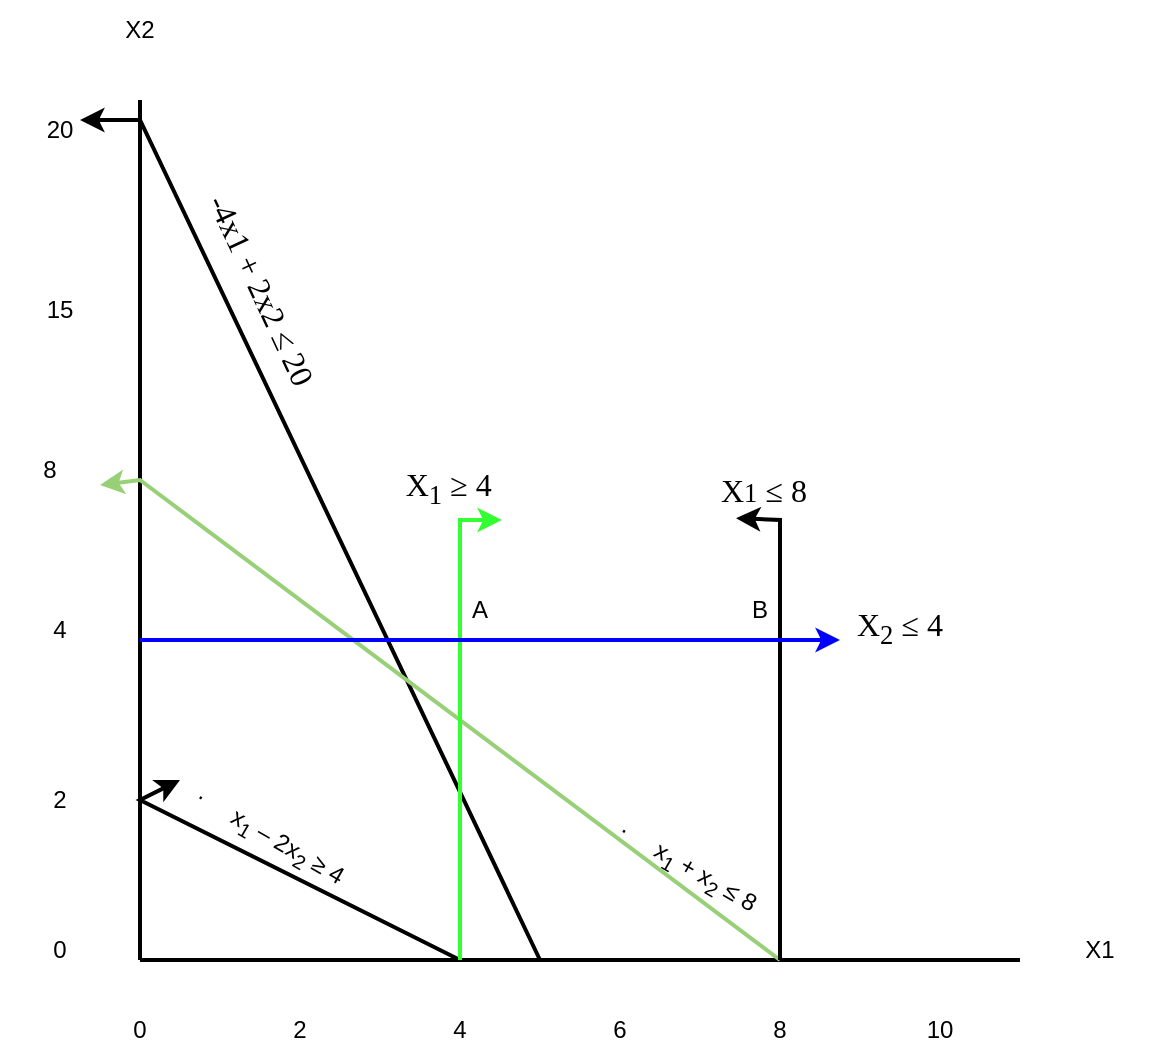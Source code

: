 <mxfile version="20.5.3" type="device"><diagram id="Bf26hZSccuyNvzjajWOT" name="Halaman-1"><mxGraphModel dx="782" dy="371" grid="1" gridSize="10" guides="1" tooltips="1" connect="1" arrows="1" fold="1" page="1" pageScale="1" pageWidth="827" pageHeight="1169" math="0" shadow="0"><root><mxCell id="0"/><mxCell id="1" parent="0"/><mxCell id="Z0LIA_lURRTpARJUEZRP-1" value="" style="endArrow=none;html=1;rounded=0;strokeWidth=2;" parent="1" edge="1"><mxGeometry width="50" height="50" relative="1" as="geometry"><mxPoint x="160" y="680" as="sourcePoint"/><mxPoint x="160" y="250" as="targetPoint"/></mxGeometry></mxCell><mxCell id="Z0LIA_lURRTpARJUEZRP-2" value="" style="endArrow=none;html=1;rounded=0;strokeWidth=2;" parent="1" edge="1"><mxGeometry width="50" height="50" relative="1" as="geometry"><mxPoint x="160" y="680" as="sourcePoint"/><mxPoint x="600" y="680" as="targetPoint"/></mxGeometry></mxCell><mxCell id="Z0LIA_lURRTpARJUEZRP-3" value="15" style="text;html=1;strokeColor=none;fillColor=none;align=center;verticalAlign=middle;whiteSpace=wrap;rounded=0;" parent="1" vertex="1"><mxGeometry x="90" y="340" width="60" height="30" as="geometry"/></mxCell><mxCell id="Z0LIA_lURRTpARJUEZRP-4" value="0" style="text;html=1;strokeColor=none;fillColor=none;align=center;verticalAlign=middle;whiteSpace=wrap;rounded=0;" parent="1" vertex="1"><mxGeometry x="90" y="660" width="60" height="30" as="geometry"/></mxCell><mxCell id="Z0LIA_lURRTpARJUEZRP-5" value="8" style="text;html=1;strokeColor=none;fillColor=none;align=center;verticalAlign=middle;whiteSpace=wrap;rounded=0;" parent="1" vertex="1"><mxGeometry x="90" y="420" width="50" height="30" as="geometry"/></mxCell><mxCell id="Z0LIA_lURRTpARJUEZRP-6" value="4" style="text;html=1;strokeColor=none;fillColor=none;align=center;verticalAlign=middle;whiteSpace=wrap;rounded=0;" parent="1" vertex="1"><mxGeometry x="90" y="500" width="60" height="30" as="geometry"/></mxCell><mxCell id="Z0LIA_lURRTpARJUEZRP-7" value="20" style="text;html=1;strokeColor=none;fillColor=none;align=center;verticalAlign=middle;whiteSpace=wrap;rounded=0;" parent="1" vertex="1"><mxGeometry x="90" y="250" width="60" height="30" as="geometry"/></mxCell><mxCell id="Z0LIA_lURRTpARJUEZRP-8" value="2" style="text;html=1;strokeColor=none;fillColor=none;align=center;verticalAlign=middle;whiteSpace=wrap;rounded=0;" parent="1" vertex="1"><mxGeometry x="95" y="585" width="50" height="30" as="geometry"/></mxCell><mxCell id="Z0LIA_lURRTpARJUEZRP-13" value="0" style="text;html=1;strokeColor=none;fillColor=none;align=center;verticalAlign=middle;whiteSpace=wrap;rounded=0;" parent="1" vertex="1"><mxGeometry x="130" y="700" width="60" height="30" as="geometry"/></mxCell><mxCell id="Z0LIA_lURRTpARJUEZRP-14" value="2" style="text;html=1;strokeColor=none;fillColor=none;align=center;verticalAlign=middle;whiteSpace=wrap;rounded=0;" parent="1" vertex="1"><mxGeometry x="210" y="700" width="60" height="30" as="geometry"/></mxCell><mxCell id="Z0LIA_lURRTpARJUEZRP-15" value="4" style="text;html=1;strokeColor=none;fillColor=none;align=center;verticalAlign=middle;whiteSpace=wrap;rounded=0;" parent="1" vertex="1"><mxGeometry x="290" y="700" width="60" height="30" as="geometry"/></mxCell><mxCell id="Z0LIA_lURRTpARJUEZRP-16" value="6" style="text;html=1;strokeColor=none;fillColor=none;align=center;verticalAlign=middle;whiteSpace=wrap;rounded=0;" parent="1" vertex="1"><mxGeometry x="370" y="700" width="60" height="30" as="geometry"/></mxCell><mxCell id="Z0LIA_lURRTpARJUEZRP-17" value="8" style="text;html=1;strokeColor=none;fillColor=none;align=center;verticalAlign=middle;whiteSpace=wrap;rounded=0;" parent="1" vertex="1"><mxGeometry x="450" y="700" width="60" height="30" as="geometry"/></mxCell><mxCell id="Z0LIA_lURRTpARJUEZRP-18" value="10" style="text;html=1;strokeColor=none;fillColor=none;align=center;verticalAlign=middle;whiteSpace=wrap;rounded=0;" parent="1" vertex="1"><mxGeometry x="530" y="700" width="60" height="30" as="geometry"/></mxCell><mxCell id="Z0LIA_lURRTpARJUEZRP-19" value="X2" style="text;html=1;strokeColor=none;fillColor=none;align=center;verticalAlign=middle;whiteSpace=wrap;rounded=0;" parent="1" vertex="1"><mxGeometry x="130" y="200" width="60" height="30" as="geometry"/></mxCell><mxCell id="Z0LIA_lURRTpARJUEZRP-22" value="X1" style="text;html=1;strokeColor=none;fillColor=none;align=center;verticalAlign=middle;whiteSpace=wrap;rounded=0;" parent="1" vertex="1"><mxGeometry x="610" y="660" width="60" height="30" as="geometry"/></mxCell><mxCell id="PFkUXsYkXWbBPWpA7YYn-1" value="&lt;p style=&quot;text-indent:-18.0pt;mso-list:l0 level1 lfo1&quot; class=&quot;MsoListParagraph&quot;&gt;&lt;span style=&quot;&quot; lang=&quot;EN-US&quot;&gt;·&lt;span style=&quot;font-variant-numeric: normal; font-variant-east-asian: normal; font-stretch: normal; font-size: 7pt; line-height: normal; font-family: &amp;quot;Times New Roman&amp;quot;;&quot;&gt;&amp;nbsp;&amp;nbsp;&amp;nbsp;&amp;nbsp;&amp;nbsp;&amp;nbsp; &lt;/span&gt;&lt;/span&gt;&lt;span style=&quot;&quot; lang=&quot;EN-US&quot;&gt;x&lt;sub style=&quot;&quot;&gt;1&lt;/sub&gt; – 2x&lt;sub style=&quot;&quot;&gt;2&lt;/sub&gt; ≥ 4&lt;/span&gt;&lt;/p&gt;" style="text;html=1;strokeColor=none;fillColor=none;align=center;verticalAlign=middle;whiteSpace=wrap;rounded=0;rotation=30;" parent="1" vertex="1"><mxGeometry x="200" y="610" width="70" height="30" as="geometry"/></mxCell><mxCell id="PFkUXsYkXWbBPWpA7YYn-2" value="&lt;p style=&quot;text-indent:-18.0pt;mso-list:l0 level1 lfo1&quot; class=&quot;MsoListParagraph&quot;&gt;&lt;span style=&quot;&quot; lang=&quot;EN-US&quot;&gt;·&lt;span style=&quot;font-variant-numeric: normal; font-variant-east-asian: normal; font-stretch: normal; font-size: 7pt; line-height: normal; font-family: &amp;quot;Times New Roman&amp;quot;;&quot;&gt;&amp;nbsp;&amp;nbsp;&amp;nbsp;&amp;nbsp;&amp;nbsp;&amp;nbsp; &lt;/span&gt;&lt;/span&gt;&lt;span style=&quot;&quot; lang=&quot;EN-US&quot;&gt;x&lt;sub style=&quot;&quot;&gt;1&lt;/sub&gt; + x&lt;sub style=&quot;&quot;&gt;2&lt;/sub&gt; ≤ 8&lt;/span&gt;&lt;/p&gt;" style="text;html=1;strokeColor=none;fillColor=none;align=center;verticalAlign=middle;whiteSpace=wrap;rounded=0;rotation=30;" parent="1" vertex="1"><mxGeometry x="398.66" y="625" width="90" height="30" as="geometry"/></mxCell><mxCell id="PFkUXsYkXWbBPWpA7YYn-3" value="&lt;p style=&quot;text-indent:-18.0pt;mso-list:l0 level1 lfo1&quot; class=&quot;MsoListParagraph&quot;&gt;&lt;span style=&quot;font-size: 12pt; line-height: 107%; font-family: Symbol;&quot; lang=&quot;EN-US&quot;&gt;&lt;span style=&quot;font-variant-numeric: normal; font-variant-east-asian: normal; font-stretch: normal; font-size: 7pt; line-height: normal; font-family: &amp;quot;Times New Roman&amp;quot;;&quot;&gt;&amp;nbsp;&lt;/span&gt;&lt;/span&gt;&lt;span style=&quot;font-size: 12pt; line-height: 107%; font-family: &amp;quot;Times New Roman&amp;quot;, serif;&quot; lang=&quot;EN-US&quot;&gt;-4x1 + 2x2 ≤ 20&lt;b&gt;&lt;/b&gt;&lt;/span&gt;&lt;/p&gt;" style="text;html=1;strokeColor=none;fillColor=none;align=center;verticalAlign=middle;whiteSpace=wrap;rounded=0;rotation=65;" parent="1" vertex="1"><mxGeometry x="170.0" y="340" width="111.34" height="30" as="geometry"/></mxCell><mxCell id="PFkUXsYkXWbBPWpA7YYn-4" value="&lt;p style=&quot;text-indent:-18.0pt;mso-list:l0 level1 lfo1&quot; class=&quot;MsoListParagraph&quot;&gt;&lt;span style=&quot;font-size: 12pt; line-height: 107%; font-family: &amp;quot;Times New Roman&amp;quot;, serif;&quot; lang=&quot;EN-US&quot;&gt;X&lt;sub style=&quot;&quot;&gt;2&lt;/sub&gt; ≤ 4&lt;b&gt;&lt;/b&gt;&lt;/span&gt;&lt;/p&gt;" style="text;html=1;strokeColor=none;fillColor=none;align=center;verticalAlign=middle;whiteSpace=wrap;rounded=0;rotation=0;" parent="1" vertex="1"><mxGeometry x="517.99" y="500" width="67.99" height="30" as="geometry"/></mxCell><mxCell id="PFkUXsYkXWbBPWpA7YYn-8" value="&lt;p style=&quot;text-indent:-18.0pt;mso-list:l0 level1 lfo1&quot; class=&quot;MsoListParagraph&quot;&gt;&lt;span style=&quot;font-size: 12pt; line-height: 107%; font-family: Symbol;&quot; lang=&quot;EN-US&quot;&gt;&lt;span style=&quot;font-variant-numeric: normal; font-variant-east-asian: normal; font-stretch: normal; font-size: 7pt; line-height: normal; font-family: &amp;quot;Times New Roman&amp;quot;;&quot;&gt;&amp;nbsp;&amp;nbsp;&lt;/span&gt;&lt;/span&gt;&lt;span style=&quot;font-size: 12pt; line-height: 107%; font-family: &amp;quot;Times New Roman&amp;quot;, serif;&quot; lang=&quot;EN-US&quot;&gt;X&lt;sub style=&quot;&quot;&gt;1&lt;/sub&gt; ≥ 4&lt;b&gt;&lt;/b&gt;&lt;/span&gt;&lt;/p&gt;" style="text;html=1;strokeColor=none;fillColor=none;align=center;verticalAlign=middle;whiteSpace=wrap;rounded=0;rotation=0;" parent="1" vertex="1"><mxGeometry x="290" y="430" width="67.99" height="30" as="geometry"/></mxCell><mxCell id="PFkUXsYkXWbBPWpA7YYn-12" value="&lt;p style=&quot;text-indent:-18.0pt;mso-list:l0 level1 lfo1&quot; class=&quot;MsoListParagraph&quot;&gt;&lt;span style=&quot;font-size: 12pt; line-height: 107%; font-family: &amp;quot;Times New Roman&amp;quot;, serif;&quot; lang=&quot;EN-US&quot;&gt;X&lt;/span&gt;&lt;span style=&quot;line-height: 107%; font-family: &amp;quot;Times New Roman&amp;quot;, serif;&quot; lang=&quot;EN-US&quot;&gt;&lt;span style=&quot;font-size: 13.333px;&quot;&gt;1&lt;/span&gt;&lt;span style=&quot;font-size: 12pt;&quot;&gt;&amp;nbsp;≤ 8&lt;b&gt;&lt;/b&gt;&lt;/span&gt;&lt;/span&gt;&lt;/p&gt;" style="text;html=1;strokeColor=none;fillColor=none;align=center;verticalAlign=middle;whiteSpace=wrap;rounded=0;rotation=0;" parent="1" vertex="1"><mxGeometry x="450" y="430" width="67.99" height="30" as="geometry"/></mxCell><mxCell id="PFkUXsYkXWbBPWpA7YYn-15" value="" style="endArrow=classic;html=1;rounded=0;strokeColor=#000000;strokeWidth=2;" parent="1" edge="1"><mxGeometry width="50" height="50" relative="1" as="geometry"><mxPoint x="360" y="680" as="sourcePoint"/><mxPoint x="130" y="260" as="targetPoint"/><Array as="points"><mxPoint x="160" y="260"/></Array></mxGeometry></mxCell><mxCell id="PFkUXsYkXWbBPWpA7YYn-16" value="" style="endArrow=classic;html=1;rounded=0;strokeColor=#000000;strokeWidth=2;" parent="1" edge="1"><mxGeometry width="50" height="50" relative="1" as="geometry"><mxPoint x="320" y="680" as="sourcePoint"/><mxPoint x="180" y="590" as="targetPoint"/><Array as="points"><mxPoint x="160" y="600"/></Array></mxGeometry></mxCell><mxCell id="PFkUXsYkXWbBPWpA7YYn-17" value="" style="endArrow=classic;html=1;rounded=0;strokeColor=#97D077;strokeWidth=2;entryX=1;entryY=0.75;entryDx=0;entryDy=0;" parent="1" target="Z0LIA_lURRTpARJUEZRP-5" edge="1"><mxGeometry width="50" height="50" relative="1" as="geometry"><mxPoint x="480" y="680" as="sourcePoint"/><mxPoint x="180" y="430" as="targetPoint"/><Array as="points"><mxPoint x="160" y="440"/></Array></mxGeometry></mxCell><mxCell id="PFkUXsYkXWbBPWpA7YYn-19" value="" style="endArrow=classic;html=1;rounded=0;strokeColor=#000000;strokeWidth=2;entryX=0.118;entryY=0.97;entryDx=0;entryDy=0;entryPerimeter=0;" parent="1" target="PFkUXsYkXWbBPWpA7YYn-12" edge="1"><mxGeometry width="50" height="50" relative="1" as="geometry"><mxPoint x="480" y="680" as="sourcePoint"/><mxPoint x="500" y="460" as="targetPoint"/><Array as="points"><mxPoint x="480" y="460"/></Array></mxGeometry></mxCell><mxCell id="PFkUXsYkXWbBPWpA7YYn-20" value="" style="endArrow=classic;html=1;rounded=0;strokeColor=#33FF33;strokeWidth=2;entryX=0.75;entryY=1;entryDx=0;entryDy=0;" parent="1" target="PFkUXsYkXWbBPWpA7YYn-8" edge="1"><mxGeometry width="50" height="50" relative="1" as="geometry"><mxPoint x="320" y="680" as="sourcePoint"/><mxPoint x="300" y="460" as="targetPoint"/><Array as="points"><mxPoint x="320" y="460"/></Array></mxGeometry></mxCell><mxCell id="PFkUXsYkXWbBPWpA7YYn-21" value="" style="endArrow=classic;html=1;rounded=0;strokeColor=#0000FF;strokeWidth=2;" parent="1" edge="1"><mxGeometry width="50" height="50" relative="1" as="geometry"><mxPoint x="160" y="520" as="sourcePoint"/><mxPoint x="510" y="520" as="targetPoint"/><Array as="points"><mxPoint x="400" y="520"/></Array></mxGeometry></mxCell><mxCell id="Ijga9Kg_EIUEruMlNghv-1" value="A" style="text;html=1;strokeColor=none;fillColor=none;align=center;verticalAlign=middle;whiteSpace=wrap;rounded=0;" vertex="1" parent="1"><mxGeometry x="300" y="490" width="60" height="30" as="geometry"/></mxCell><mxCell id="Ijga9Kg_EIUEruMlNghv-2" value="B" style="text;html=1;strokeColor=none;fillColor=none;align=center;verticalAlign=middle;whiteSpace=wrap;rounded=0;" vertex="1" parent="1"><mxGeometry x="440" y="490" width="60" height="30" as="geometry"/></mxCell></root></mxGraphModel></diagram></mxfile>